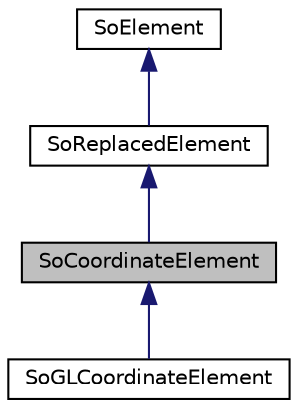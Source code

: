 digraph "SoCoordinateElement"
{
 // LATEX_PDF_SIZE
  edge [fontname="Helvetica",fontsize="10",labelfontname="Helvetica",labelfontsize="10"];
  node [fontname="Helvetica",fontsize="10",shape=record];
  Node1 [label="SoCoordinateElement",height=0.2,width=0.4,color="black", fillcolor="grey75", style="filled", fontcolor="black",tooltip="The SoCoordinateElement class is yet to be documented."];
  Node2 -> Node1 [dir="back",color="midnightblue",fontsize="10",style="solid",fontname="Helvetica"];
  Node2 [label="SoReplacedElement",height=0.2,width=0.4,color="black", fillcolor="white", style="filled",URL="$classSoReplacedElement.html",tooltip="The SoReplacedElement class is an abstract element superclass."];
  Node3 -> Node2 [dir="back",color="midnightblue",fontsize="10",style="solid",fontname="Helvetica"];
  Node3 [label="SoElement",height=0.2,width=0.4,color="black", fillcolor="white", style="filled",URL="$classSoElement.html",tooltip="SoElement is the abstract base class for all elements."];
  Node1 -> Node4 [dir="back",color="midnightblue",fontsize="10",style="solid",fontname="Helvetica"];
  Node4 [label="SoGLCoordinateElement",height=0.2,width=0.4,color="black", fillcolor="white", style="filled",URL="$classSoGLCoordinateElement.html",tooltip="The SoGLCoordinateElement class is yet to be documented."];
}
